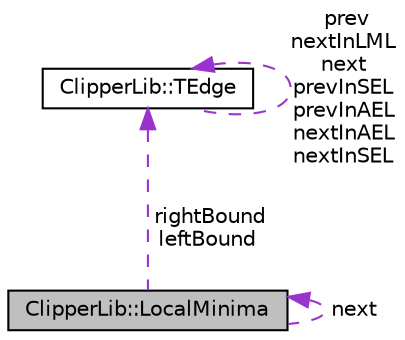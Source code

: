 digraph "ClipperLib::LocalMinima"
{
  edge [fontname="Helvetica",fontsize="10",labelfontname="Helvetica",labelfontsize="10"];
  node [fontname="Helvetica",fontsize="10",shape=record];
  Node1 [label="ClipperLib::LocalMinima",height=0.2,width=0.4,color="black", fillcolor="grey75", style="filled", fontcolor="black"];
  Node1 -> Node1 [dir="back",color="darkorchid3",fontsize="10",style="dashed",label=" next" ,fontname="Helvetica"];
  Node2 -> Node1 [dir="back",color="darkorchid3",fontsize="10",style="dashed",label=" rightBound\nleftBound" ,fontname="Helvetica"];
  Node2 [label="ClipperLib::TEdge",height=0.2,width=0.4,color="black", fillcolor="white", style="filled",URL="$struct_clipper_lib_1_1_t_edge.html"];
  Node2 -> Node2 [dir="back",color="darkorchid3",fontsize="10",style="dashed",label=" prev\nnextInLML\nnext\nprevInSEL\nprevInAEL\nnextInAEL\nnextInSEL" ,fontname="Helvetica"];
}
